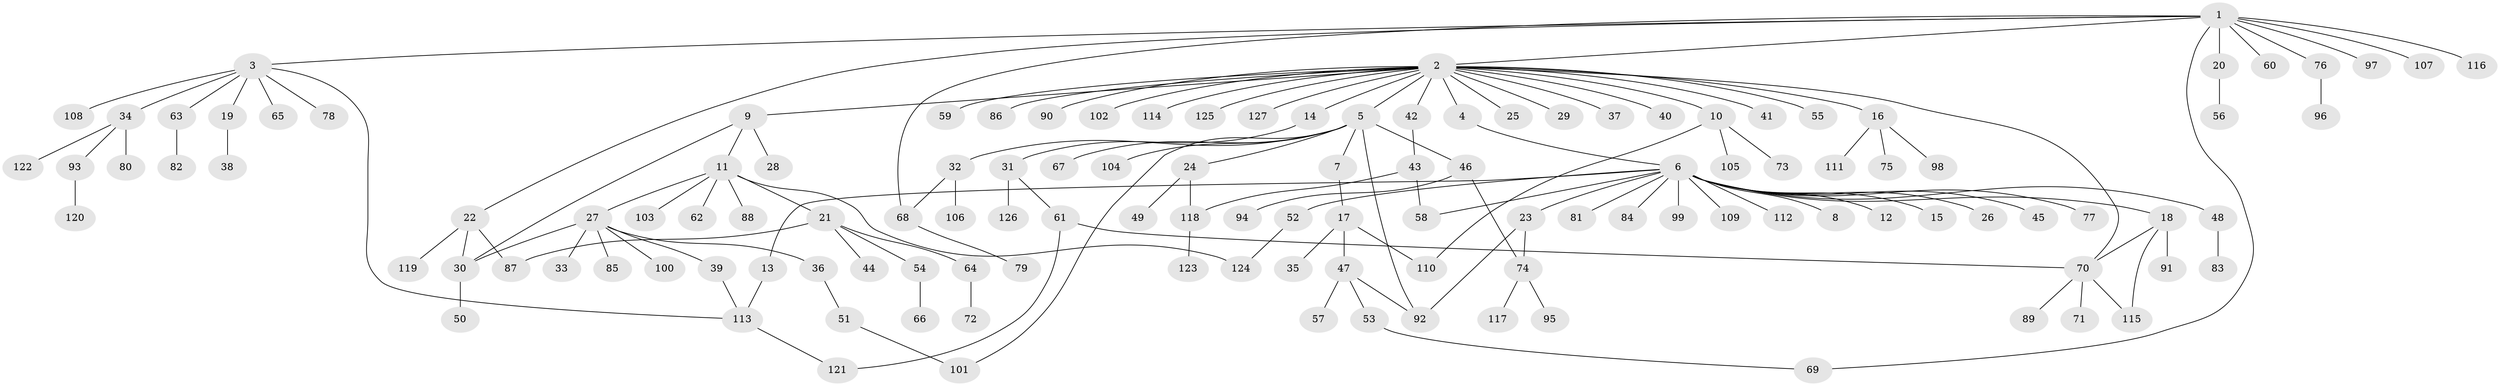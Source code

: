 // coarse degree distribution, {31: 0.009900990099009901, 7: 0.009900990099009901, 2: 0.1485148514851485, 9: 0.019801980198019802, 18: 0.009900990099009901, 1: 0.6138613861386139, 4: 0.0594059405940594, 3: 0.0891089108910891, 6: 0.009900990099009901, 5: 0.0297029702970297}
// Generated by graph-tools (version 1.1) at 2025/51/02/27/25 19:51:56]
// undirected, 127 vertices, 145 edges
graph export_dot {
graph [start="1"]
  node [color=gray90,style=filled];
  1;
  2;
  3;
  4;
  5;
  6;
  7;
  8;
  9;
  10;
  11;
  12;
  13;
  14;
  15;
  16;
  17;
  18;
  19;
  20;
  21;
  22;
  23;
  24;
  25;
  26;
  27;
  28;
  29;
  30;
  31;
  32;
  33;
  34;
  35;
  36;
  37;
  38;
  39;
  40;
  41;
  42;
  43;
  44;
  45;
  46;
  47;
  48;
  49;
  50;
  51;
  52;
  53;
  54;
  55;
  56;
  57;
  58;
  59;
  60;
  61;
  62;
  63;
  64;
  65;
  66;
  67;
  68;
  69;
  70;
  71;
  72;
  73;
  74;
  75;
  76;
  77;
  78;
  79;
  80;
  81;
  82;
  83;
  84;
  85;
  86;
  87;
  88;
  89;
  90;
  91;
  92;
  93;
  94;
  95;
  96;
  97;
  98;
  99;
  100;
  101;
  102;
  103;
  104;
  105;
  106;
  107;
  108;
  109;
  110;
  111;
  112;
  113;
  114;
  115;
  116;
  117;
  118;
  119;
  120;
  121;
  122;
  123;
  124;
  125;
  126;
  127;
  1 -- 2;
  1 -- 3;
  1 -- 20;
  1 -- 22;
  1 -- 60;
  1 -- 68;
  1 -- 69;
  1 -- 76;
  1 -- 97;
  1 -- 107;
  1 -- 116;
  2 -- 4;
  2 -- 5;
  2 -- 9;
  2 -- 10;
  2 -- 14;
  2 -- 16;
  2 -- 25;
  2 -- 29;
  2 -- 37;
  2 -- 40;
  2 -- 41;
  2 -- 42;
  2 -- 55;
  2 -- 59;
  2 -- 70;
  2 -- 86;
  2 -- 90;
  2 -- 102;
  2 -- 114;
  2 -- 125;
  2 -- 127;
  3 -- 19;
  3 -- 34;
  3 -- 63;
  3 -- 65;
  3 -- 78;
  3 -- 108;
  3 -- 113;
  4 -- 6;
  5 -- 7;
  5 -- 24;
  5 -- 32;
  5 -- 46;
  5 -- 67;
  5 -- 92;
  5 -- 101;
  5 -- 104;
  6 -- 8;
  6 -- 12;
  6 -- 13;
  6 -- 15;
  6 -- 18;
  6 -- 23;
  6 -- 26;
  6 -- 45;
  6 -- 48;
  6 -- 52;
  6 -- 58;
  6 -- 77;
  6 -- 81;
  6 -- 84;
  6 -- 99;
  6 -- 109;
  6 -- 112;
  7 -- 17;
  9 -- 11;
  9 -- 28;
  9 -- 30;
  10 -- 73;
  10 -- 105;
  10 -- 110;
  11 -- 21;
  11 -- 27;
  11 -- 62;
  11 -- 88;
  11 -- 103;
  11 -- 124;
  13 -- 113;
  14 -- 31;
  16 -- 75;
  16 -- 98;
  16 -- 111;
  17 -- 35;
  17 -- 47;
  17 -- 110;
  18 -- 70;
  18 -- 91;
  18 -- 115;
  19 -- 38;
  20 -- 56;
  21 -- 44;
  21 -- 54;
  21 -- 64;
  21 -- 87;
  22 -- 30;
  22 -- 87;
  22 -- 119;
  23 -- 74;
  23 -- 92;
  24 -- 49;
  24 -- 118;
  27 -- 30;
  27 -- 33;
  27 -- 36;
  27 -- 39;
  27 -- 85;
  27 -- 100;
  30 -- 50;
  31 -- 61;
  31 -- 126;
  32 -- 68;
  32 -- 106;
  34 -- 80;
  34 -- 93;
  34 -- 122;
  36 -- 51;
  39 -- 113;
  42 -- 43;
  43 -- 58;
  43 -- 118;
  46 -- 74;
  46 -- 94;
  47 -- 53;
  47 -- 57;
  47 -- 92;
  48 -- 83;
  51 -- 101;
  52 -- 124;
  53 -- 69;
  54 -- 66;
  61 -- 70;
  61 -- 121;
  63 -- 82;
  64 -- 72;
  68 -- 79;
  70 -- 71;
  70 -- 89;
  70 -- 115;
  74 -- 95;
  74 -- 117;
  76 -- 96;
  93 -- 120;
  113 -- 121;
  118 -- 123;
}
